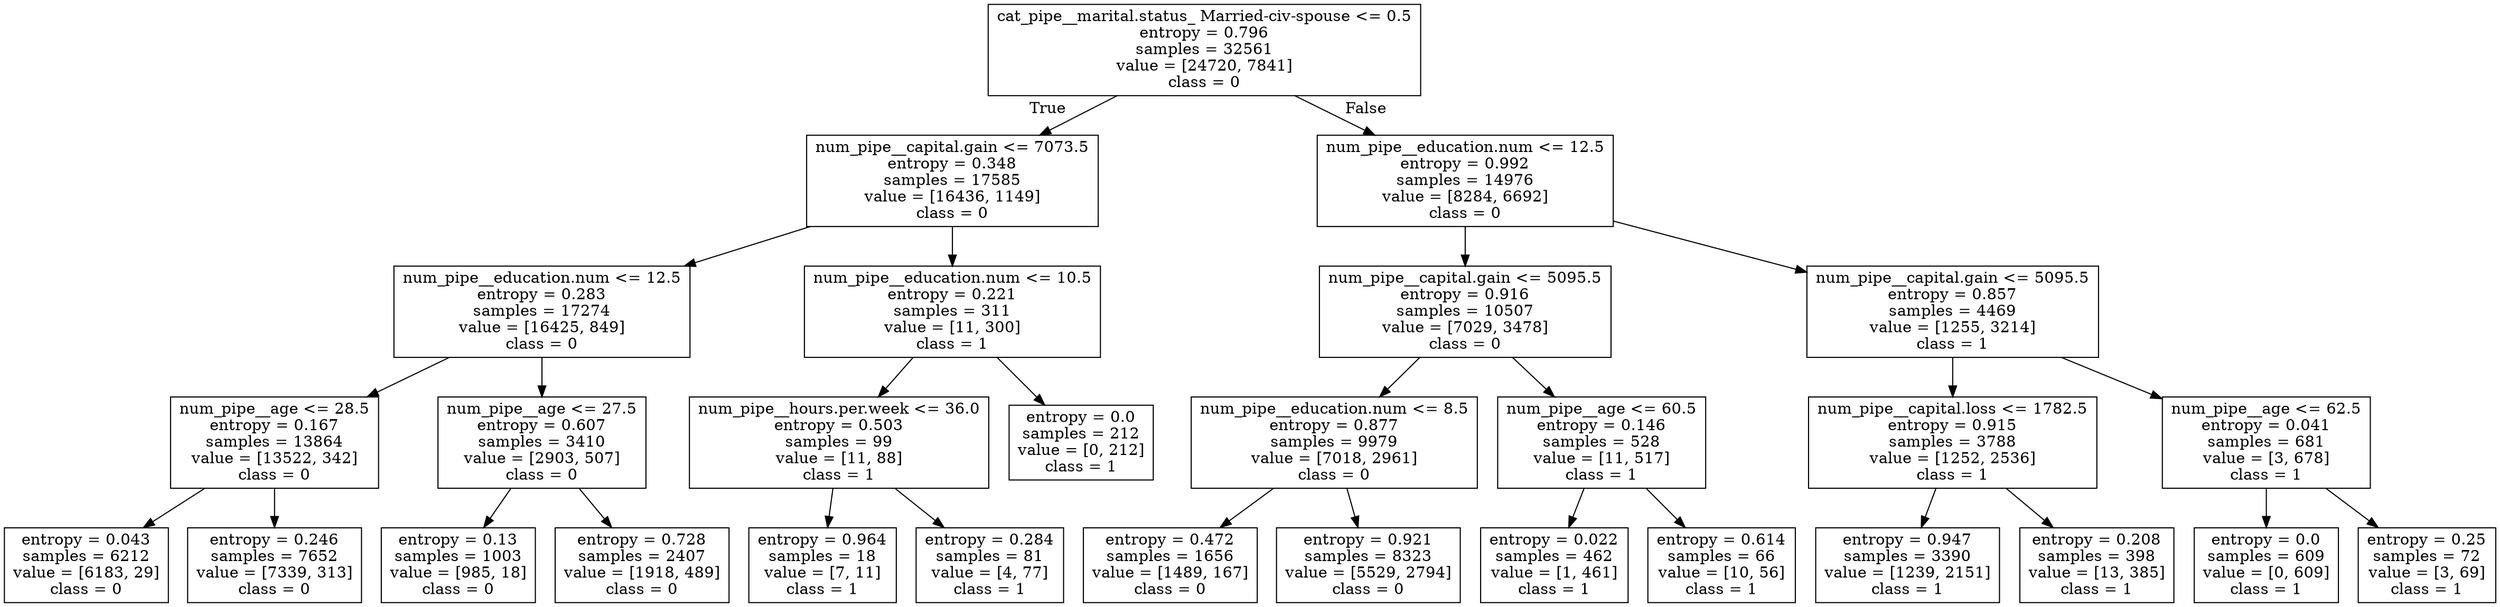 digraph Tree {
node [shape=box] ;
0 [label="cat_pipe__marital.status_ Married-civ-spouse <= 0.5\nentropy = 0.796\nsamples = 32561\nvalue = [24720, 7841]\nclass = 0"] ;
1 [label="num_pipe__capital.gain <= 7073.5\nentropy = 0.348\nsamples = 17585\nvalue = [16436, 1149]\nclass = 0"] ;
0 -> 1 [labeldistance=2.5, labelangle=45, headlabel="True"] ;
2 [label="num_pipe__education.num <= 12.5\nentropy = 0.283\nsamples = 17274\nvalue = [16425, 849]\nclass = 0"] ;
1 -> 2 ;
3 [label="num_pipe__age <= 28.5\nentropy = 0.167\nsamples = 13864\nvalue = [13522, 342]\nclass = 0"] ;
2 -> 3 ;
4 [label="entropy = 0.043\nsamples = 6212\nvalue = [6183, 29]\nclass = 0"] ;
3 -> 4 ;
5 [label="entropy = 0.246\nsamples = 7652\nvalue = [7339, 313]\nclass = 0"] ;
3 -> 5 ;
6 [label="num_pipe__age <= 27.5\nentropy = 0.607\nsamples = 3410\nvalue = [2903, 507]\nclass = 0"] ;
2 -> 6 ;
7 [label="entropy = 0.13\nsamples = 1003\nvalue = [985, 18]\nclass = 0"] ;
6 -> 7 ;
8 [label="entropy = 0.728\nsamples = 2407\nvalue = [1918, 489]\nclass = 0"] ;
6 -> 8 ;
9 [label="num_pipe__education.num <= 10.5\nentropy = 0.221\nsamples = 311\nvalue = [11, 300]\nclass = 1"] ;
1 -> 9 ;
10 [label="num_pipe__hours.per.week <= 36.0\nentropy = 0.503\nsamples = 99\nvalue = [11, 88]\nclass = 1"] ;
9 -> 10 ;
11 [label="entropy = 0.964\nsamples = 18\nvalue = [7, 11]\nclass = 1"] ;
10 -> 11 ;
12 [label="entropy = 0.284\nsamples = 81\nvalue = [4, 77]\nclass = 1"] ;
10 -> 12 ;
13 [label="entropy = 0.0\nsamples = 212\nvalue = [0, 212]\nclass = 1"] ;
9 -> 13 ;
14 [label="num_pipe__education.num <= 12.5\nentropy = 0.992\nsamples = 14976\nvalue = [8284, 6692]\nclass = 0"] ;
0 -> 14 [labeldistance=2.5, labelangle=-45, headlabel="False"] ;
15 [label="num_pipe__capital.gain <= 5095.5\nentropy = 0.916\nsamples = 10507\nvalue = [7029, 3478]\nclass = 0"] ;
14 -> 15 ;
16 [label="num_pipe__education.num <= 8.5\nentropy = 0.877\nsamples = 9979\nvalue = [7018, 2961]\nclass = 0"] ;
15 -> 16 ;
17 [label="entropy = 0.472\nsamples = 1656\nvalue = [1489, 167]\nclass = 0"] ;
16 -> 17 ;
18 [label="entropy = 0.921\nsamples = 8323\nvalue = [5529, 2794]\nclass = 0"] ;
16 -> 18 ;
19 [label="num_pipe__age <= 60.5\nentropy = 0.146\nsamples = 528\nvalue = [11, 517]\nclass = 1"] ;
15 -> 19 ;
20 [label="entropy = 0.022\nsamples = 462\nvalue = [1, 461]\nclass = 1"] ;
19 -> 20 ;
21 [label="entropy = 0.614\nsamples = 66\nvalue = [10, 56]\nclass = 1"] ;
19 -> 21 ;
22 [label="num_pipe__capital.gain <= 5095.5\nentropy = 0.857\nsamples = 4469\nvalue = [1255, 3214]\nclass = 1"] ;
14 -> 22 ;
23 [label="num_pipe__capital.loss <= 1782.5\nentropy = 0.915\nsamples = 3788\nvalue = [1252, 2536]\nclass = 1"] ;
22 -> 23 ;
24 [label="entropy = 0.947\nsamples = 3390\nvalue = [1239, 2151]\nclass = 1"] ;
23 -> 24 ;
25 [label="entropy = 0.208\nsamples = 398\nvalue = [13, 385]\nclass = 1"] ;
23 -> 25 ;
26 [label="num_pipe__age <= 62.5\nentropy = 0.041\nsamples = 681\nvalue = [3, 678]\nclass = 1"] ;
22 -> 26 ;
27 [label="entropy = 0.0\nsamples = 609\nvalue = [0, 609]\nclass = 1"] ;
26 -> 27 ;
28 [label="entropy = 0.25\nsamples = 72\nvalue = [3, 69]\nclass = 1"] ;
26 -> 28 ;
}